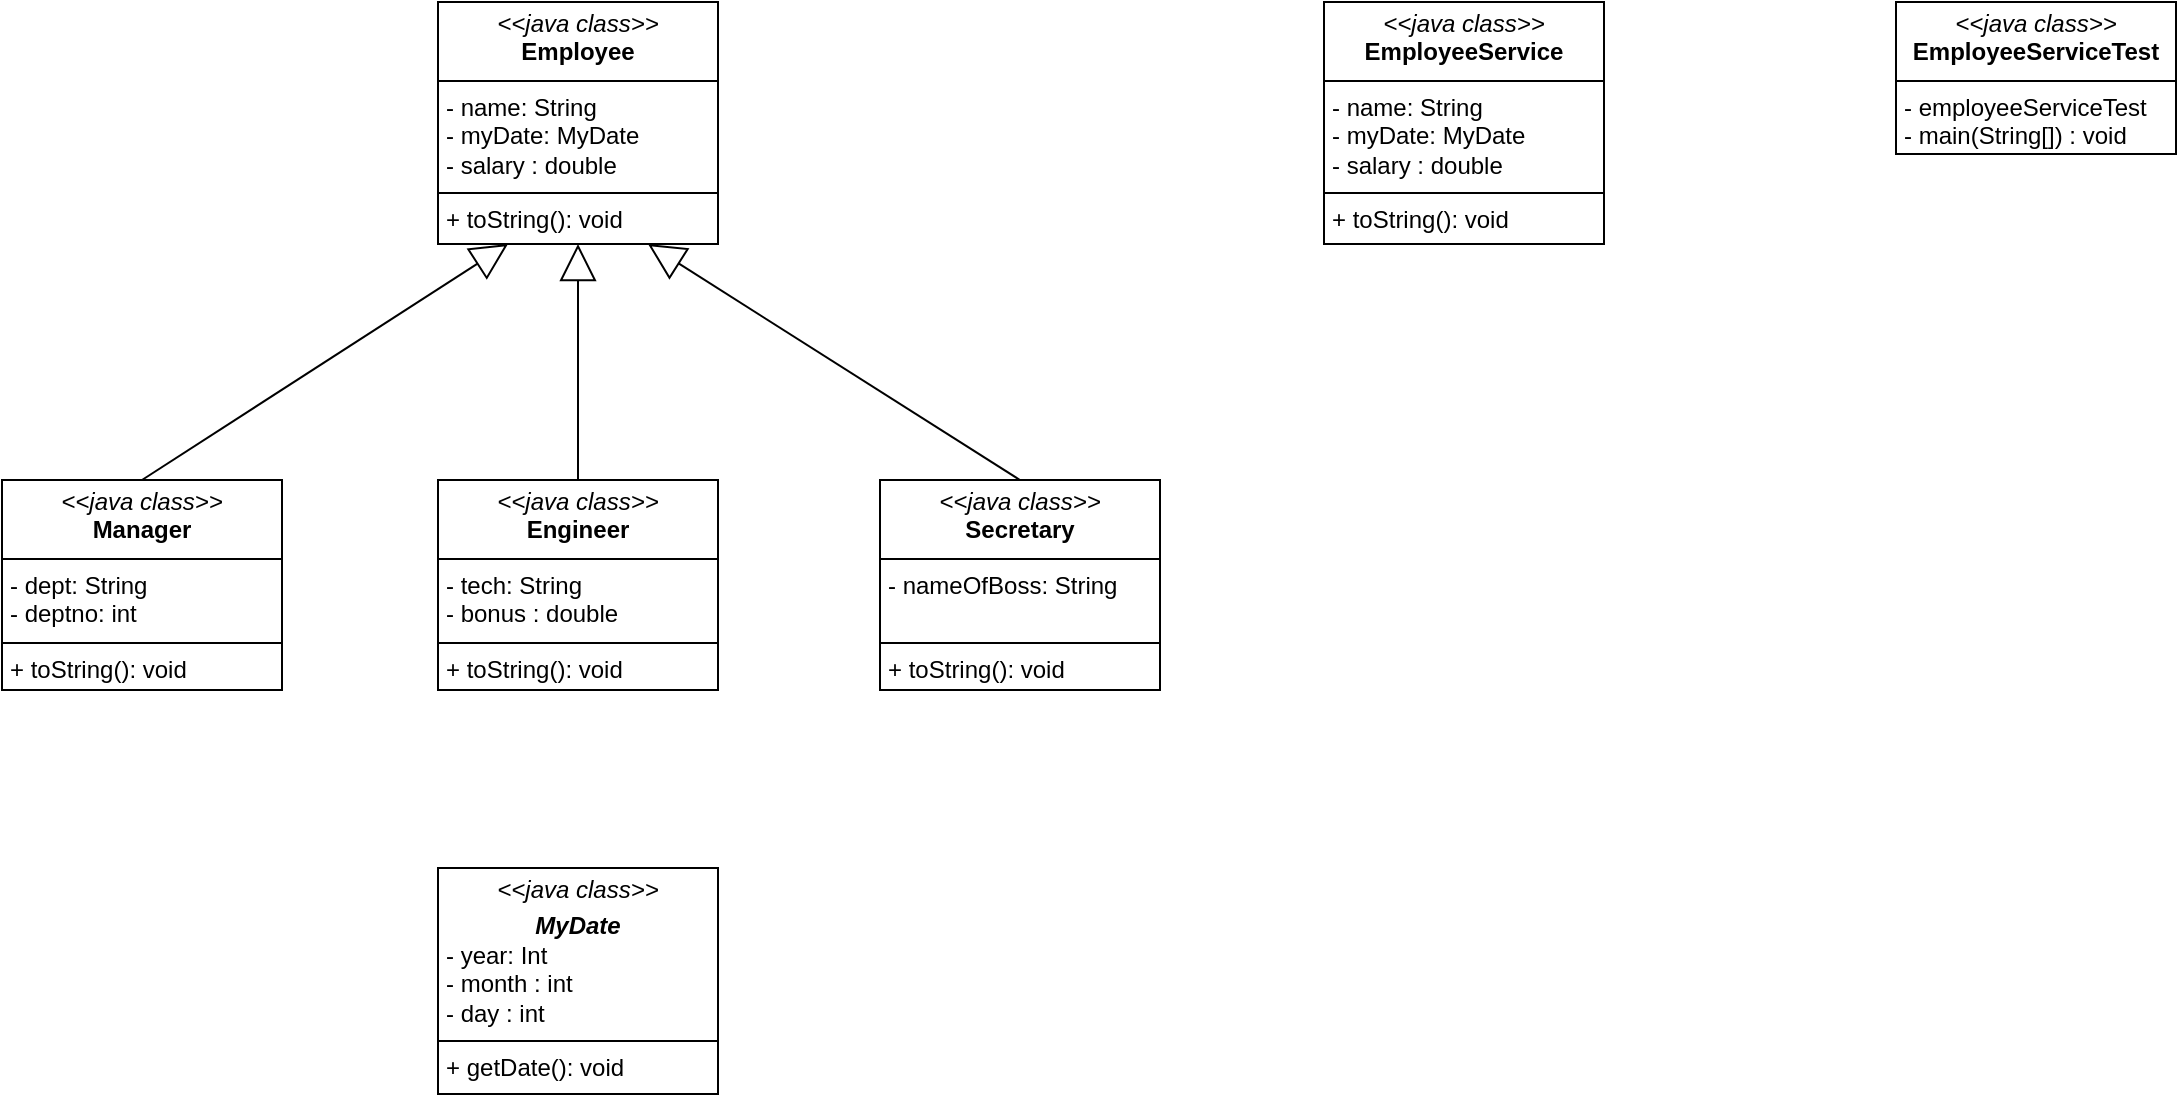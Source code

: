 <mxfile version="24.6.4" type="github" pages="2">
  <diagram id="C5RBs43oDa-KdzZeNtuy" name="Page-1">
    <mxGraphModel dx="1066" dy="752" grid="0" gridSize="10" guides="1" tooltips="1" connect="1" arrows="1" fold="1" page="1" pageScale="1" pageWidth="1169" pageHeight="827" background="#ffffff" math="0" shadow="0">
      <root>
        <mxCell id="WIyWlLk6GJQsqaUBKTNV-0" />
        <mxCell id="WIyWlLk6GJQsqaUBKTNV-1" parent="WIyWlLk6GJQsqaUBKTNV-0" />
        <mxCell id="FS4BF3hxnw2HDESB4ali-17" value="&lt;p style=&quot;margin:0px;margin-top:4px;text-align:center;&quot;&gt;&lt;i&gt;&amp;lt;&amp;lt;Interface&amp;gt;&amp;gt;&lt;/i&gt;&lt;br/&gt;&lt;b&gt;Interface&lt;/b&gt;&lt;/p&gt;&lt;hr size=&quot;1&quot; style=&quot;border-style:solid;&quot;/&gt;&lt;p style=&quot;margin:0px;margin-left:4px;&quot;&gt;+ field1: Type&lt;br/&gt;+ field2: Type&lt;/p&gt;&lt;hr size=&quot;1&quot; style=&quot;border-style:solid;&quot;/&gt;&lt;p style=&quot;margin:0px;margin-left:4px;&quot;&gt;+ method1(Type): Type&lt;br/&gt;+ method2(Type, Type): Type&lt;/p&gt;" style="verticalAlign=top;align=left;overflow=fill;html=1;whiteSpace=wrap;" vertex="1" parent="WIyWlLk6GJQsqaUBKTNV-1">
          <mxGeometry x="247" y="124" width="140" height="121" as="geometry" />
        </mxCell>
        <mxCell id="FS4BF3hxnw2HDESB4ali-18" value="&lt;p style=&quot;margin:0px;margin-top:4px;text-align:center;&quot;&gt;&lt;i&gt;&amp;lt;&amp;lt;java class&amp;gt;&amp;gt;&lt;/i&gt;&lt;br&gt;&lt;b&gt;Employee&lt;/b&gt;&lt;/p&gt;&lt;hr size=&quot;1&quot; style=&quot;border-style:solid;&quot;&gt;&lt;p style=&quot;margin:0px;margin-left:4px;&quot;&gt;- name: String&lt;br&gt;- myDate:&amp;nbsp;&lt;span style=&quot;background-color: initial;&quot;&gt;MyDate&lt;/span&gt;&lt;/p&gt;&lt;p style=&quot;margin:0px;margin-left:4px;&quot;&gt;- salary : double&lt;/p&gt;&lt;hr size=&quot;1&quot; style=&quot;border-style:solid;&quot;&gt;&lt;p style=&quot;margin:0px;margin-left:4px;&quot;&gt;+ toString(): void&lt;/p&gt;" style="verticalAlign=top;align=left;overflow=fill;html=1;whiteSpace=wrap;" vertex="1" parent="WIyWlLk6GJQsqaUBKTNV-1">
          <mxGeometry x="247" y="124" width="140" height="121" as="geometry" />
        </mxCell>
        <mxCell id="FS4BF3hxnw2HDESB4ali-20" style="edgeStyle=orthogonalEdgeStyle;rounded=0;orthogonalLoop=1;jettySize=auto;html=1;exitX=0.5;exitY=1;exitDx=0;exitDy=0;" edge="1" parent="WIyWlLk6GJQsqaUBKTNV-1" source="FS4BF3hxnw2HDESB4ali-17" target="FS4BF3hxnw2HDESB4ali-17">
          <mxGeometry relative="1" as="geometry" />
        </mxCell>
        <mxCell id="FS4BF3hxnw2HDESB4ali-25" value="&lt;p style=&quot;margin:0px;margin-top:4px;text-align:center;&quot;&gt;&lt;i&gt;&amp;lt;&amp;lt;Interface&amp;gt;&amp;gt;&lt;/i&gt;&lt;br/&gt;&lt;b&gt;Interface&lt;/b&gt;&lt;/p&gt;&lt;hr size=&quot;1&quot; style=&quot;border-style:solid;&quot;/&gt;&lt;p style=&quot;margin:0px;margin-left:4px;&quot;&gt;+ field1: Type&lt;br/&gt;+ field2: Type&lt;/p&gt;&lt;hr size=&quot;1&quot; style=&quot;border-style:solid;&quot;/&gt;&lt;p style=&quot;margin:0px;margin-left:4px;&quot;&gt;+ method1(Type): Type&lt;br/&gt;+ method2(Type, Type): Type&lt;/p&gt;" style="verticalAlign=top;align=left;overflow=fill;html=1;whiteSpace=wrap;" vertex="1" parent="WIyWlLk6GJQsqaUBKTNV-1">
          <mxGeometry x="29" y="363" width="140" height="105" as="geometry" />
        </mxCell>
        <mxCell id="FS4BF3hxnw2HDESB4ali-26" value="&lt;p style=&quot;margin:0px;margin-top:4px;text-align:center;&quot;&gt;&lt;i&gt;&amp;lt;&amp;lt;java class&amp;gt;&amp;gt;&lt;/i&gt;&lt;br&gt;&lt;b&gt;Manager&lt;/b&gt;&lt;/p&gt;&lt;hr size=&quot;1&quot; style=&quot;border-style:solid;&quot;&gt;&lt;p style=&quot;margin:0px;margin-left:4px;&quot;&gt;- dept: String&lt;br&gt;&lt;/p&gt;&lt;p style=&quot;margin:0px;margin-left:4px;&quot;&gt;- deptno: int&lt;/p&gt;&lt;hr size=&quot;1&quot; style=&quot;border-style:solid;&quot;&gt;&lt;p style=&quot;margin:0px;margin-left:4px;&quot;&gt;+ toString(): void&lt;/p&gt;" style="verticalAlign=top;align=left;overflow=fill;html=1;whiteSpace=wrap;" vertex="1" parent="WIyWlLk6GJQsqaUBKTNV-1">
          <mxGeometry x="29" y="363" width="140" height="105" as="geometry" />
        </mxCell>
        <mxCell id="FS4BF3hxnw2HDESB4ali-27" style="edgeStyle=orthogonalEdgeStyle;rounded=0;orthogonalLoop=1;jettySize=auto;html=1;exitX=0.5;exitY=1;exitDx=0;exitDy=0;" edge="1" source="FS4BF3hxnw2HDESB4ali-25" target="FS4BF3hxnw2HDESB4ali-25" parent="WIyWlLk6GJQsqaUBKTNV-1">
          <mxGeometry relative="1" as="geometry" />
        </mxCell>
        <mxCell id="FS4BF3hxnw2HDESB4ali-33" value="&lt;p style=&quot;margin:0px;margin-top:4px;text-align:center;&quot;&gt;&lt;i&gt;&amp;lt;&amp;lt;java class&amp;gt;&amp;gt;&lt;/i&gt;&lt;br&gt;&lt;b&gt;Engineer&lt;/b&gt;&lt;/p&gt;&lt;hr size=&quot;1&quot; style=&quot;border-style:solid;&quot;&gt;&lt;p style=&quot;margin:0px;margin-left:4px;&quot;&gt;- tech: String&lt;br&gt;&lt;/p&gt;&lt;p style=&quot;margin:0px;margin-left:4px;&quot;&gt;- bonus : double&lt;/p&gt;&lt;hr size=&quot;1&quot; style=&quot;border-style:solid;&quot;&gt;&lt;p style=&quot;margin:0px;margin-left:4px;&quot;&gt;+ toString(): void&lt;/p&gt;" style="verticalAlign=top;align=left;overflow=fill;html=1;whiteSpace=wrap;" vertex="1" parent="WIyWlLk6GJQsqaUBKTNV-1">
          <mxGeometry x="247" y="363" width="140" height="105" as="geometry" />
        </mxCell>
        <mxCell id="FS4BF3hxnw2HDESB4ali-34" value="&lt;p style=&quot;margin:0px;margin-top:4px;text-align:center;&quot;&gt;&lt;i&gt;&amp;lt;&amp;lt;java class&amp;gt;&amp;gt;&lt;/i&gt;&lt;br&gt;&lt;b&gt;Secretary&lt;/b&gt;&lt;/p&gt;&lt;hr size=&quot;1&quot; style=&quot;border-style:solid;&quot;&gt;&lt;p style=&quot;margin:0px;margin-left:4px;&quot;&gt;- nameOfBoss: String&lt;/p&gt;&lt;p style=&quot;margin:0px;margin-left:4px;&quot;&gt;&lt;br&gt;&lt;/p&gt;&lt;hr size=&quot;1&quot; style=&quot;border-style:solid;&quot;&gt;&lt;p style=&quot;margin:0px;margin-left:4px;&quot;&gt;+ toString(): void&lt;/p&gt;" style="verticalAlign=top;align=left;overflow=fill;html=1;whiteSpace=wrap;" vertex="1" parent="WIyWlLk6GJQsqaUBKTNV-1">
          <mxGeometry x="468" y="363" width="140" height="105" as="geometry" />
        </mxCell>
        <mxCell id="FS4BF3hxnw2HDESB4ali-39" value="&lt;p style=&quot;margin:0px;margin-top:4px;text-align:center;&quot;&gt;&lt;i&gt;&amp;lt;&amp;lt;java class&amp;gt;&amp;gt;&lt;/i&gt;&lt;br&gt;&lt;/p&gt;&lt;p style=&quot;margin:0px;margin-top:4px;text-align:center;&quot;&gt;&lt;b&gt;&lt;i&gt;MyDate&lt;/i&gt;&lt;/b&gt;&lt;/p&gt;&lt;p style=&quot;margin:0px;margin-left:4px;&quot;&gt;- year: Int&lt;br&gt;&lt;/p&gt;&lt;p style=&quot;margin:0px;margin-left:4px;&quot;&gt;- month : int&lt;/p&gt;&lt;p style=&quot;margin:0px;margin-left:4px;&quot;&gt;- day : int&lt;/p&gt;&lt;hr size=&quot;1&quot; style=&quot;border-style:solid;&quot;&gt;&lt;p style=&quot;margin:0px;margin-left:4px;&quot;&gt;+ getDate(): void&lt;/p&gt;" style="verticalAlign=top;align=left;overflow=fill;html=1;whiteSpace=wrap;" vertex="1" parent="WIyWlLk6GJQsqaUBKTNV-1">
          <mxGeometry x="247" y="557" width="140" height="113" as="geometry" />
        </mxCell>
        <mxCell id="FS4BF3hxnw2HDESB4ali-46" value="" style="endArrow=block;endSize=16;endFill=0;html=1;rounded=0;exitX=0.5;exitY=0;exitDx=0;exitDy=0;entryX=0.25;entryY=1;entryDx=0;entryDy=0;" edge="1" parent="WIyWlLk6GJQsqaUBKTNV-1" source="FS4BF3hxnw2HDESB4ali-26" target="FS4BF3hxnw2HDESB4ali-18">
          <mxGeometry width="160" relative="1" as="geometry">
            <mxPoint x="84" y="343" as="sourcePoint" />
            <mxPoint x="244" y="343" as="targetPoint" />
          </mxGeometry>
        </mxCell>
        <mxCell id="FS4BF3hxnw2HDESB4ali-47" value="" style="endArrow=block;endSize=16;endFill=0;html=1;rounded=0;exitX=0.5;exitY=0;exitDx=0;exitDy=0;" edge="1" parent="WIyWlLk6GJQsqaUBKTNV-1" source="FS4BF3hxnw2HDESB4ali-33" target="FS4BF3hxnw2HDESB4ali-18">
          <mxGeometry width="160" relative="1" as="geometry">
            <mxPoint x="237.5" y="373" as="sourcePoint" />
            <mxPoint x="323" y="240" as="targetPoint" />
          </mxGeometry>
        </mxCell>
        <mxCell id="FS4BF3hxnw2HDESB4ali-48" value="" style="endArrow=block;endSize=16;endFill=0;html=1;rounded=0;exitX=0.5;exitY=0;exitDx=0;exitDy=0;entryX=0.75;entryY=1;entryDx=0;entryDy=0;" edge="1" parent="WIyWlLk6GJQsqaUBKTNV-1" source="FS4BF3hxnw2HDESB4ali-34" target="FS4BF3hxnw2HDESB4ali-18">
          <mxGeometry width="160" relative="1" as="geometry">
            <mxPoint x="367.5" y="355" as="sourcePoint" />
            <mxPoint x="547.5" y="237" as="targetPoint" />
          </mxGeometry>
        </mxCell>
        <mxCell id="FS4BF3hxnw2HDESB4ali-49" value="&lt;p style=&quot;margin:0px;margin-top:4px;text-align:center;&quot;&gt;&lt;i&gt;&amp;lt;&amp;lt;java class&amp;gt;&amp;gt;&lt;/i&gt;&lt;br&gt;&lt;b&gt;EmployeeService&lt;/b&gt;&lt;/p&gt;&lt;hr size=&quot;1&quot; style=&quot;border-style:solid;&quot;&gt;&lt;p style=&quot;margin:0px;margin-left:4px;&quot;&gt;- name: String&lt;br&gt;- myDate:&amp;nbsp;&lt;span style=&quot;background-color: initial;&quot;&gt;MyDate&lt;/span&gt;&lt;/p&gt;&lt;p style=&quot;margin:0px;margin-left:4px;&quot;&gt;- salary : double&lt;/p&gt;&lt;hr size=&quot;1&quot; style=&quot;border-style:solid;&quot;&gt;&lt;p style=&quot;margin:0px;margin-left:4px;&quot;&gt;+ toString(): void&lt;/p&gt;" style="verticalAlign=top;align=left;overflow=fill;html=1;whiteSpace=wrap;" vertex="1" parent="WIyWlLk6GJQsqaUBKTNV-1">
          <mxGeometry x="690" y="124" width="140" height="121" as="geometry" />
        </mxCell>
        <mxCell id="FS4BF3hxnw2HDESB4ali-50" value="&lt;p style=&quot;margin:0px;margin-top:4px;text-align:center;&quot;&gt;&lt;i&gt;&amp;lt;&amp;lt;java class&amp;gt;&amp;gt;&lt;/i&gt;&lt;br&gt;&lt;b&gt;EmployeeServiceTest&lt;/b&gt;&lt;br&gt;&lt;/p&gt;&lt;hr size=&quot;1&quot; style=&quot;border-style:solid;&quot;&gt;&lt;p style=&quot;margin:0px;margin-left:4px;&quot;&gt;- employeeServiceTest&lt;br&gt;-&amp;nbsp;main(String[]) : void&lt;/p&gt;&lt;p style=&quot;margin:0px;margin-left:4px;&quot;&gt;&lt;br&gt;&lt;/p&gt;" style="verticalAlign=top;align=left;overflow=fill;html=1;whiteSpace=wrap;" vertex="1" parent="WIyWlLk6GJQsqaUBKTNV-1">
          <mxGeometry x="976" y="124" width="140" height="76" as="geometry" />
        </mxCell>
      </root>
    </mxGraphModel>
  </diagram>
  <diagram id="728qIqDrPuBJrOFX4Y5T" name="페이지-2">
    <mxGraphModel grid="0" page="0" gridSize="10" guides="1" tooltips="1" connect="1" arrows="1" fold="1" pageScale="1" pageWidth="827" pageHeight="1169" math="0" shadow="0">
      <root>
        <mxCell id="0" />
        <mxCell id="1" parent="0" />
      </root>
    </mxGraphModel>
  </diagram>
</mxfile>
